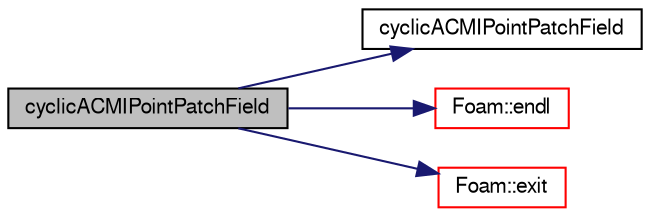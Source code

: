 digraph "cyclicACMIPointPatchField"
{
  bgcolor="transparent";
  edge [fontname="FreeSans",fontsize="10",labelfontname="FreeSans",labelfontsize="10"];
  node [fontname="FreeSans",fontsize="10",shape=record];
  rankdir="LR";
  Node54 [label="cyclicACMIPointPatchField",height=0.2,width=0.4,color="black", fillcolor="grey75", style="filled", fontcolor="black"];
  Node54 -> Node55 [color="midnightblue",fontsize="10",style="solid",fontname="FreeSans"];
  Node55 [label="cyclicACMIPointPatchField",height=0.2,width=0.4,color="black",URL="$a24922.html#a462a7337d986edf902a28022f110a0fa",tooltip="Construct from patch and internal field. "];
  Node54 -> Node56 [color="midnightblue",fontsize="10",style="solid",fontname="FreeSans"];
  Node56 [label="Foam::endl",height=0.2,width=0.4,color="red",URL="$a21124.html#a2db8fe02a0d3909e9351bb4275b23ce4",tooltip="Add newline and flush stream. "];
  Node54 -> Node58 [color="midnightblue",fontsize="10",style="solid",fontname="FreeSans"];
  Node58 [label="Foam::exit",height=0.2,width=0.4,color="red",URL="$a21124.html#a06ca7250d8e89caf05243ec094843642"];
}
